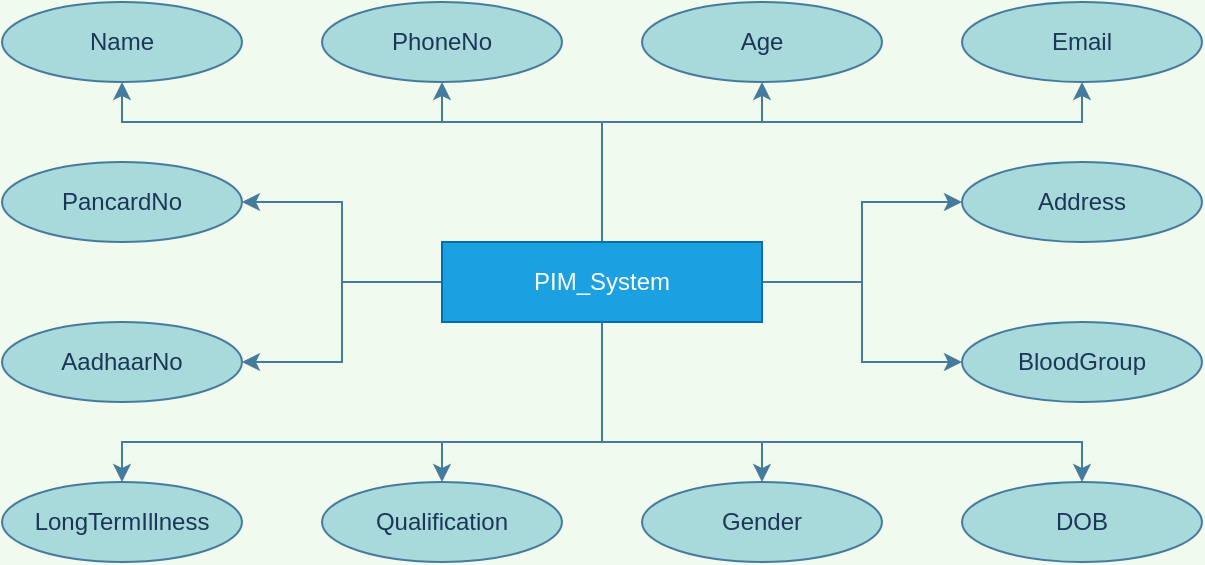 <mxfile version="14.6.9" type="github">
  <diagram id="uwFKrTjdUHorrDAIadMs" name="Page-1">
    <mxGraphModel dx="898" dy="511" grid="1" gridSize="10" guides="1" tooltips="1" connect="1" arrows="1" fold="1" page="1" pageScale="1" pageWidth="850" pageHeight="1100" background="#F1FAEE" math="0" shadow="0">
      <root>
        <mxCell id="0" />
        <mxCell id="1" parent="0" />
        <mxCell id="NgKW-EO9LuYLEokf1nQM-14" style="edgeStyle=orthogonalEdgeStyle;rounded=0;orthogonalLoop=1;jettySize=auto;html=1;exitX=0.5;exitY=0;exitDx=0;exitDy=0;entryX=0.5;entryY=1;entryDx=0;entryDy=0;labelBackgroundColor=#F1FAEE;strokeColor=#457B9D;fontColor=#1D3557;" edge="1" parent="1" source="NgKW-EO9LuYLEokf1nQM-1" target="NgKW-EO9LuYLEokf1nQM-2">
          <mxGeometry relative="1" as="geometry">
            <Array as="points">
              <mxPoint x="400" y="180" />
              <mxPoint x="160" y="180" />
            </Array>
          </mxGeometry>
        </mxCell>
        <mxCell id="NgKW-EO9LuYLEokf1nQM-15" style="edgeStyle=orthogonalEdgeStyle;rounded=0;orthogonalLoop=1;jettySize=auto;html=1;exitX=0.5;exitY=0;exitDx=0;exitDy=0;entryX=0.5;entryY=1;entryDx=0;entryDy=0;labelBackgroundColor=#F1FAEE;strokeColor=#457B9D;fontColor=#1D3557;" edge="1" parent="1" source="NgKW-EO9LuYLEokf1nQM-1" target="NgKW-EO9LuYLEokf1nQM-3">
          <mxGeometry relative="1" as="geometry">
            <Array as="points">
              <mxPoint x="400" y="180" />
              <mxPoint x="320" y="180" />
            </Array>
          </mxGeometry>
        </mxCell>
        <mxCell id="NgKW-EO9LuYLEokf1nQM-16" style="edgeStyle=orthogonalEdgeStyle;rounded=0;orthogonalLoop=1;jettySize=auto;html=1;exitX=0.5;exitY=0;exitDx=0;exitDy=0;entryX=0.5;entryY=1;entryDx=0;entryDy=0;labelBackgroundColor=#F1FAEE;strokeColor=#457B9D;fontColor=#1D3557;" edge="1" parent="1" source="NgKW-EO9LuYLEokf1nQM-1" target="NgKW-EO9LuYLEokf1nQM-5">
          <mxGeometry relative="1" as="geometry">
            <Array as="points">
              <mxPoint x="400" y="180" />
              <mxPoint x="640" y="180" />
            </Array>
          </mxGeometry>
        </mxCell>
        <mxCell id="NgKW-EO9LuYLEokf1nQM-17" style="edgeStyle=orthogonalEdgeStyle;rounded=0;orthogonalLoop=1;jettySize=auto;html=1;exitX=0.5;exitY=0;exitDx=0;exitDy=0;entryX=0.5;entryY=1;entryDx=0;entryDy=0;labelBackgroundColor=#F1FAEE;strokeColor=#457B9D;fontColor=#1D3557;" edge="1" parent="1" source="NgKW-EO9LuYLEokf1nQM-1" target="NgKW-EO9LuYLEokf1nQM-4">
          <mxGeometry relative="1" as="geometry">
            <Array as="points">
              <mxPoint x="400" y="180" />
              <mxPoint x="480" y="180" />
            </Array>
          </mxGeometry>
        </mxCell>
        <mxCell id="NgKW-EO9LuYLEokf1nQM-18" style="edgeStyle=orthogonalEdgeStyle;rounded=0;orthogonalLoop=1;jettySize=auto;html=1;exitX=0;exitY=0.5;exitDx=0;exitDy=0;entryX=1;entryY=0.5;entryDx=0;entryDy=0;labelBackgroundColor=#F1FAEE;strokeColor=#457B9D;fontColor=#1D3557;" edge="1" parent="1" source="NgKW-EO9LuYLEokf1nQM-1" target="NgKW-EO9LuYLEokf1nQM-12">
          <mxGeometry relative="1" as="geometry" />
        </mxCell>
        <mxCell id="NgKW-EO9LuYLEokf1nQM-19" style="edgeStyle=orthogonalEdgeStyle;rounded=0;orthogonalLoop=1;jettySize=auto;html=1;exitX=0;exitY=0.5;exitDx=0;exitDy=0;entryX=1;entryY=0.5;entryDx=0;entryDy=0;labelBackgroundColor=#F1FAEE;strokeColor=#457B9D;fontColor=#1D3557;" edge="1" parent="1" source="NgKW-EO9LuYLEokf1nQM-1" target="NgKW-EO9LuYLEokf1nQM-13">
          <mxGeometry relative="1" as="geometry" />
        </mxCell>
        <mxCell id="NgKW-EO9LuYLEokf1nQM-20" style="edgeStyle=orthogonalEdgeStyle;rounded=0;orthogonalLoop=1;jettySize=auto;html=1;exitX=1;exitY=0.5;exitDx=0;exitDy=0;entryX=0;entryY=0.5;entryDx=0;entryDy=0;labelBackgroundColor=#F1FAEE;strokeColor=#457B9D;fontColor=#1D3557;" edge="1" parent="1" source="NgKW-EO9LuYLEokf1nQM-1" target="NgKW-EO9LuYLEokf1nQM-6">
          <mxGeometry relative="1" as="geometry" />
        </mxCell>
        <mxCell id="NgKW-EO9LuYLEokf1nQM-21" style="edgeStyle=orthogonalEdgeStyle;rounded=0;orthogonalLoop=1;jettySize=auto;html=1;exitX=1;exitY=0.5;exitDx=0;exitDy=0;entryX=0;entryY=0.5;entryDx=0;entryDy=0;labelBackgroundColor=#F1FAEE;strokeColor=#457B9D;fontColor=#1D3557;" edge="1" parent="1" source="NgKW-EO9LuYLEokf1nQM-1" target="NgKW-EO9LuYLEokf1nQM-7">
          <mxGeometry relative="1" as="geometry" />
        </mxCell>
        <mxCell id="NgKW-EO9LuYLEokf1nQM-22" style="edgeStyle=orthogonalEdgeStyle;rounded=0;orthogonalLoop=1;jettySize=auto;html=1;exitX=0.5;exitY=1;exitDx=0;exitDy=0;entryX=0.5;entryY=0;entryDx=0;entryDy=0;labelBackgroundColor=#F1FAEE;strokeColor=#457B9D;fontColor=#1D3557;" edge="1" parent="1" source="NgKW-EO9LuYLEokf1nQM-1" target="NgKW-EO9LuYLEokf1nQM-11">
          <mxGeometry relative="1" as="geometry">
            <Array as="points">
              <mxPoint x="400" y="340" />
              <mxPoint x="160" y="340" />
            </Array>
          </mxGeometry>
        </mxCell>
        <mxCell id="NgKW-EO9LuYLEokf1nQM-23" style="edgeStyle=orthogonalEdgeStyle;rounded=0;orthogonalLoop=1;jettySize=auto;html=1;exitX=0.5;exitY=1;exitDx=0;exitDy=0;entryX=0.5;entryY=0;entryDx=0;entryDy=0;labelBackgroundColor=#F1FAEE;strokeColor=#457B9D;fontColor=#1D3557;" edge="1" parent="1" source="NgKW-EO9LuYLEokf1nQM-1" target="NgKW-EO9LuYLEokf1nQM-8">
          <mxGeometry relative="1" as="geometry">
            <Array as="points">
              <mxPoint x="400" y="340" />
              <mxPoint x="640" y="340" />
            </Array>
          </mxGeometry>
        </mxCell>
        <mxCell id="NgKW-EO9LuYLEokf1nQM-24" style="edgeStyle=orthogonalEdgeStyle;rounded=0;orthogonalLoop=1;jettySize=auto;html=1;exitX=0.5;exitY=1;exitDx=0;exitDy=0;entryX=0.5;entryY=0;entryDx=0;entryDy=0;labelBackgroundColor=#F1FAEE;strokeColor=#457B9D;fontColor=#1D3557;" edge="1" parent="1" source="NgKW-EO9LuYLEokf1nQM-1" target="NgKW-EO9LuYLEokf1nQM-10">
          <mxGeometry relative="1" as="geometry">
            <Array as="points">
              <mxPoint x="400" y="340" />
              <mxPoint x="320" y="340" />
            </Array>
          </mxGeometry>
        </mxCell>
        <mxCell id="NgKW-EO9LuYLEokf1nQM-25" style="edgeStyle=orthogonalEdgeStyle;rounded=0;orthogonalLoop=1;jettySize=auto;html=1;exitX=0.5;exitY=1;exitDx=0;exitDy=0;entryX=0.5;entryY=0;entryDx=0;entryDy=0;labelBackgroundColor=#F1FAEE;strokeColor=#457B9D;fontColor=#1D3557;" edge="1" parent="1" source="NgKW-EO9LuYLEokf1nQM-1" target="NgKW-EO9LuYLEokf1nQM-9">
          <mxGeometry relative="1" as="geometry">
            <Array as="points">
              <mxPoint x="400" y="340" />
              <mxPoint x="480" y="340" />
            </Array>
          </mxGeometry>
        </mxCell>
        <mxCell id="NgKW-EO9LuYLEokf1nQM-1" value="PIM_System" style="rounded=0;whiteSpace=wrap;html=1;fillColor=#1ba1e2;strokeColor=#006EAF;fontColor=#ffffff;" vertex="1" parent="1">
          <mxGeometry x="320" y="240" width="160" height="40" as="geometry" />
        </mxCell>
        <mxCell id="NgKW-EO9LuYLEokf1nQM-2" value="Name" style="ellipse;whiteSpace=wrap;html=1;fillColor=#A8DADC;strokeColor=#457B9D;fontColor=#1D3557;" vertex="1" parent="1">
          <mxGeometry x="100" y="120" width="120" height="40" as="geometry" />
        </mxCell>
        <mxCell id="NgKW-EO9LuYLEokf1nQM-3" value="PhoneNo" style="ellipse;whiteSpace=wrap;html=1;fillColor=#A8DADC;strokeColor=#457B9D;fontColor=#1D3557;" vertex="1" parent="1">
          <mxGeometry x="260" y="120" width="120" height="40" as="geometry" />
        </mxCell>
        <mxCell id="NgKW-EO9LuYLEokf1nQM-4" value="Age" style="ellipse;whiteSpace=wrap;html=1;fillColor=#A8DADC;strokeColor=#457B9D;fontColor=#1D3557;" vertex="1" parent="1">
          <mxGeometry x="420" y="120" width="120" height="40" as="geometry" />
        </mxCell>
        <mxCell id="NgKW-EO9LuYLEokf1nQM-5" value="Email" style="ellipse;whiteSpace=wrap;html=1;fillColor=#A8DADC;strokeColor=#457B9D;fontColor=#1D3557;" vertex="1" parent="1">
          <mxGeometry x="580" y="120" width="120" height="40" as="geometry" />
        </mxCell>
        <mxCell id="NgKW-EO9LuYLEokf1nQM-6" value="Address" style="ellipse;whiteSpace=wrap;html=1;fillColor=#A8DADC;strokeColor=#457B9D;fontColor=#1D3557;" vertex="1" parent="1">
          <mxGeometry x="580" y="200" width="120" height="40" as="geometry" />
        </mxCell>
        <mxCell id="NgKW-EO9LuYLEokf1nQM-7" value="BloodGroup" style="ellipse;whiteSpace=wrap;html=1;fillColor=#A8DADC;strokeColor=#457B9D;fontColor=#1D3557;" vertex="1" parent="1">
          <mxGeometry x="580" y="280" width="120" height="40" as="geometry" />
        </mxCell>
        <mxCell id="NgKW-EO9LuYLEokf1nQM-8" value="DOB" style="ellipse;whiteSpace=wrap;html=1;fillColor=#A8DADC;strokeColor=#457B9D;fontColor=#1D3557;" vertex="1" parent="1">
          <mxGeometry x="580" y="360" width="120" height="40" as="geometry" />
        </mxCell>
        <mxCell id="NgKW-EO9LuYLEokf1nQM-9" value="Gender" style="ellipse;whiteSpace=wrap;html=1;fillColor=#A8DADC;strokeColor=#457B9D;fontColor=#1D3557;" vertex="1" parent="1">
          <mxGeometry x="420" y="360" width="120" height="40" as="geometry" />
        </mxCell>
        <mxCell id="NgKW-EO9LuYLEokf1nQM-10" value="Qualification" style="ellipse;whiteSpace=wrap;html=1;fillColor=#A8DADC;strokeColor=#457B9D;fontColor=#1D3557;" vertex="1" parent="1">
          <mxGeometry x="260" y="360" width="120" height="40" as="geometry" />
        </mxCell>
        <mxCell id="NgKW-EO9LuYLEokf1nQM-11" value="LongTermIllness" style="ellipse;whiteSpace=wrap;html=1;fillColor=#A8DADC;strokeColor=#457B9D;fontColor=#1D3557;" vertex="1" parent="1">
          <mxGeometry x="100" y="360" width="120" height="40" as="geometry" />
        </mxCell>
        <mxCell id="NgKW-EO9LuYLEokf1nQM-12" value="PancardNo" style="ellipse;whiteSpace=wrap;html=1;fillColor=#A8DADC;strokeColor=#457B9D;fontColor=#1D3557;" vertex="1" parent="1">
          <mxGeometry x="100" y="200" width="120" height="40" as="geometry" />
        </mxCell>
        <mxCell id="NgKW-EO9LuYLEokf1nQM-13" value="AadhaarNo" style="ellipse;whiteSpace=wrap;html=1;fillColor=#A8DADC;strokeColor=#457B9D;fontColor=#1D3557;" vertex="1" parent="1">
          <mxGeometry x="100" y="280" width="120" height="40" as="geometry" />
        </mxCell>
      </root>
    </mxGraphModel>
  </diagram>
</mxfile>
